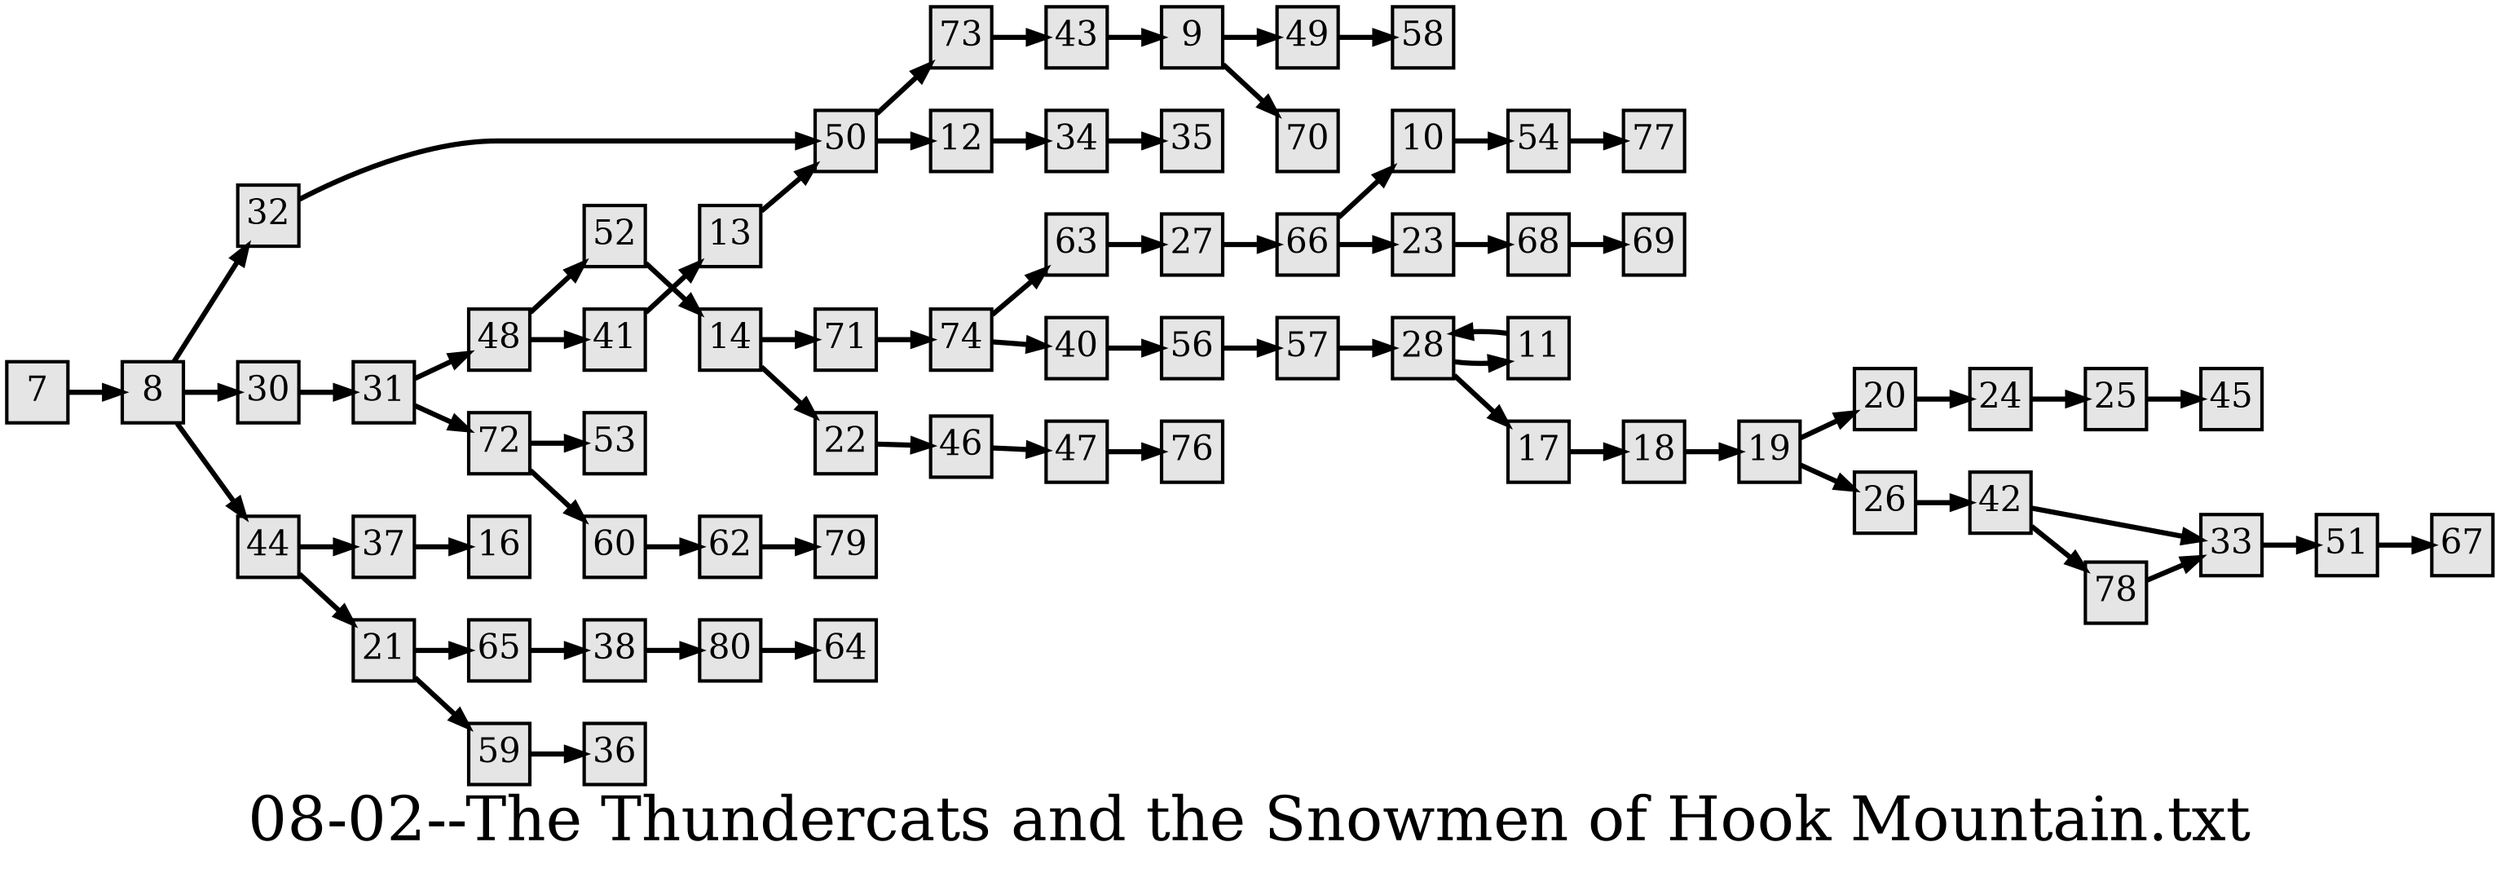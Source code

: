 digraph g{
  graph [ label="08-02--The Thundercats and the Snowmen of Hook Mountain.txt" rankdir=LR, ordering=out, fontsize=36, nodesep="0.35", ranksep="0.45"];
  node  [shape=rect, penwidth=2, fontsize=20, style=filled, fillcolor=grey90, margin="0,0", labelfloat=true, regular=true, fixedsize=true];
  edge  [labelfloat=true, penwidth=3, fontsize=12];
  7 -> 8;
  8 -> 32;
  8 -> 30;
  8 -> 44;
  9 -> 49;
  9 -> 70;
  10 -> 54;
  11 -> 28;
  12 -> 34;
  13 -> 50;
  14 -> 71;
  14 -> 22;
  17 -> 18;
  18 -> 19;
  19 -> 20;
  19 -> 26;
  20 -> 24;
  21 -> 65;
  21 -> 59;
  22 -> 46;
  23 -> 68;
  24 -> 25;
  25 -> 45;
  26 -> 42;
  27 -> 66;
  28 -> 11;
  28 -> 17;
  30 -> 31;
  31 -> 48;
  31 -> 72;
  32 -> 50;
  33 -> 51;
  34 -> 35;
  37 -> 16;
  38 -> 80;
  40 -> 56;
  41 -> 13;
  42 -> 33;
  42 -> 78;
  43 -> 9;
  44 -> 37;
  44 -> 21;
  46 -> 47;
  47 -> 76;
  48 -> 52;
  48 -> 41;
  49 -> 58;
  50 -> 73;
  50 -> 12;
  51 -> 67;
  52 -> 14;
  54 -> 77;
  56 -> 57;
  57 -> 28;
  59 -> 36;
  60 -> 62;
  62 -> 79;
  63 -> 27;
  65 -> 38;
  66 -> 10;
  66 -> 23;
  68 -> 69;
  71 -> 74;
  72 -> 53;
  72 -> 60;
  73 -> 43;
  74 -> 63;
  74 -> 40;
  78 -> 33;
  80 -> 64;
}

